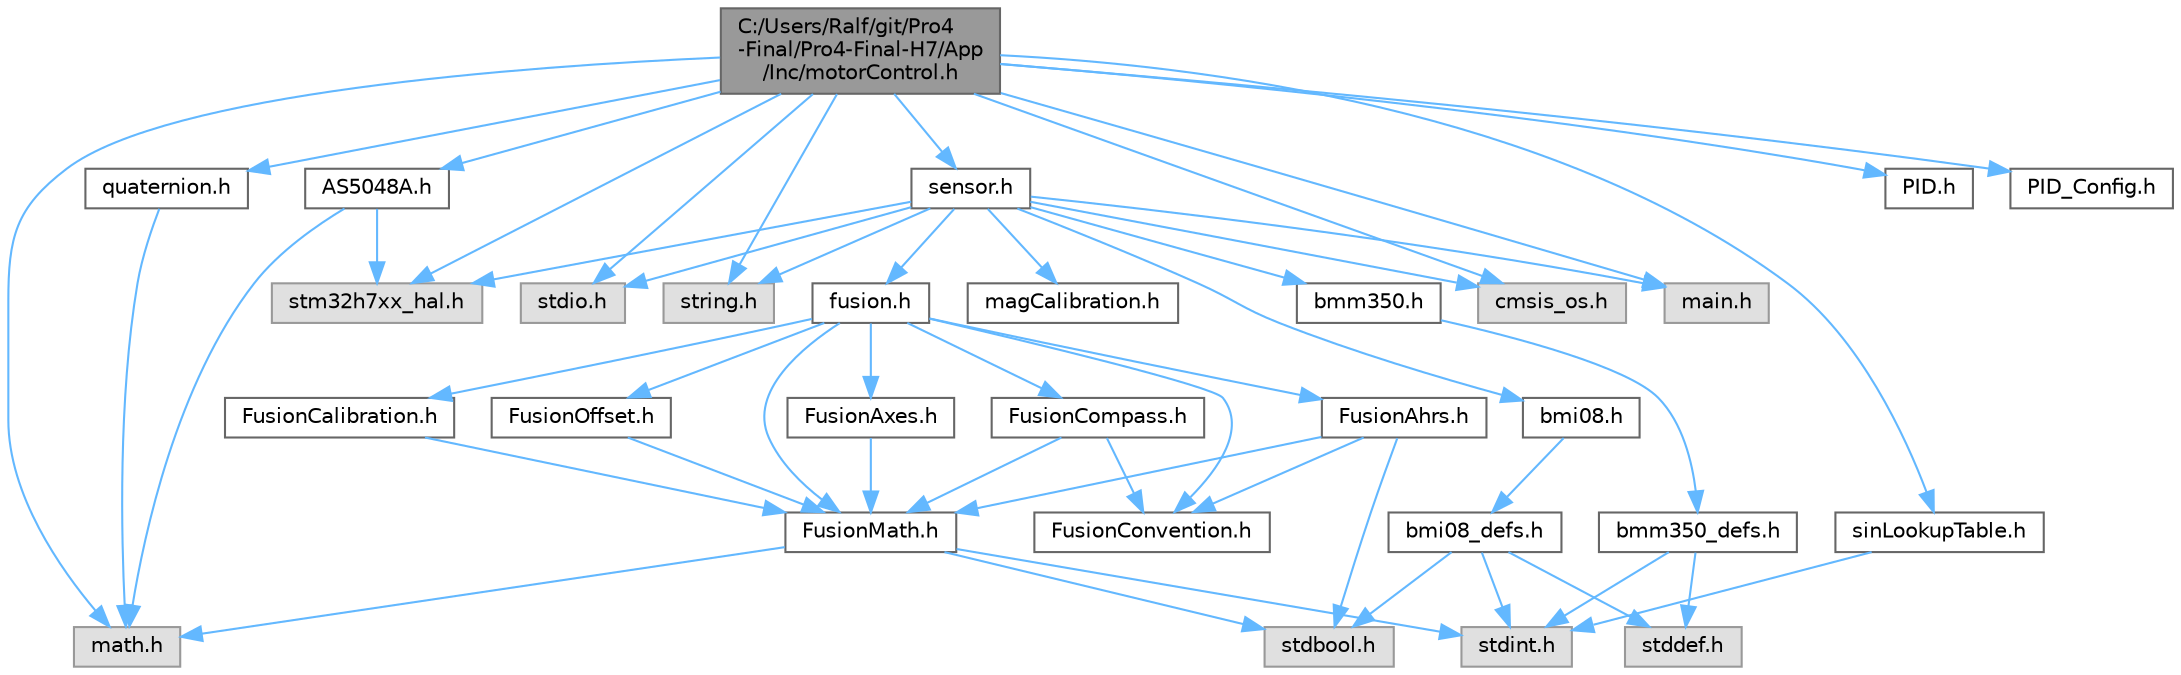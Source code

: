 digraph "C:/Users/Ralf/git/Pro4-Final/Pro4-Final-H7/App/Inc/motorControl.h"
{
 // LATEX_PDF_SIZE
  bgcolor="transparent";
  edge [fontname=Helvetica,fontsize=10,labelfontname=Helvetica,labelfontsize=10];
  node [fontname=Helvetica,fontsize=10,shape=box,height=0.2,width=0.4];
  Node1 [id="Node000001",label="C:/Users/Ralf/git/Pro4\l-Final/Pro4-Final-H7/App\l/Inc/motorControl.h",height=0.2,width=0.4,color="gray40", fillcolor="grey60", style="filled", fontcolor="black",tooltip=": Beschreibt die Schnittstellen der Motorsteuerung."];
  Node1 -> Node2 [id="edge1_Node000001_Node000002",color="steelblue1",style="solid",tooltip=" "];
  Node2 [id="Node000002",label="math.h",height=0.2,width=0.4,color="grey60", fillcolor="#E0E0E0", style="filled",tooltip=" "];
  Node1 -> Node3 [id="edge2_Node000001_Node000003",color="steelblue1",style="solid",tooltip=" "];
  Node3 [id="Node000003",label="stdio.h",height=0.2,width=0.4,color="grey60", fillcolor="#E0E0E0", style="filled",tooltip=" "];
  Node1 -> Node4 [id="edge3_Node000001_Node000004",color="steelblue1",style="solid",tooltip=" "];
  Node4 [id="Node000004",label="string.h",height=0.2,width=0.4,color="grey60", fillcolor="#E0E0E0", style="filled",tooltip=" "];
  Node1 -> Node5 [id="edge4_Node000001_Node000005",color="steelblue1",style="solid",tooltip=" "];
  Node5 [id="Node000005",label="AS5048A.h",height=0.2,width=0.4,color="grey40", fillcolor="white", style="filled",URL="$as5048a_8h.html",tooltip=": Header for as5048a.c file. This file contains the common defines of the application."];
  Node5 -> Node2 [id="edge5_Node000005_Node000002",color="steelblue1",style="solid",tooltip=" "];
  Node5 -> Node6 [id="edge6_Node000005_Node000006",color="steelblue1",style="solid",tooltip=" "];
  Node6 [id="Node000006",label="stm32h7xx_hal.h",height=0.2,width=0.4,color="grey60", fillcolor="#E0E0E0", style="filled",tooltip=" "];
  Node1 -> Node7 [id="edge7_Node000001_Node000007",color="steelblue1",style="solid",tooltip=" "];
  Node7 [id="Node000007",label="PID.h",height=0.2,width=0.4,color="grey40", fillcolor="white", style="filled",URL="$_p_i_d_8h_source.html",tooltip=" "];
  Node1 -> Node8 [id="edge8_Node000001_Node000008",color="steelblue1",style="solid",tooltip=" "];
  Node8 [id="Node000008",label="PID_Config.h",height=0.2,width=0.4,color="grey40", fillcolor="white", style="filled",URL="$_p_i_d___config_8h.html",tooltip=": Enthält alle PID-Parameter für die drei PID-Regler"];
  Node1 -> Node9 [id="edge9_Node000001_Node000009",color="steelblue1",style="solid",tooltip=" "];
  Node9 [id="Node000009",label="cmsis_os.h",height=0.2,width=0.4,color="grey60", fillcolor="#E0E0E0", style="filled",tooltip=" "];
  Node1 -> Node10 [id="edge10_Node000001_Node000010",color="steelblue1",style="solid",tooltip=" "];
  Node10 [id="Node000010",label="main.h",height=0.2,width=0.4,color="grey60", fillcolor="#E0E0E0", style="filled",tooltip=" "];
  Node1 -> Node11 [id="edge11_Node000001_Node000011",color="steelblue1",style="solid",tooltip=" "];
  Node11 [id="Node000011",label="quaternion.h",height=0.2,width=0.4,color="grey40", fillcolor="white", style="filled",URL="$quaternion_8h_source.html",tooltip=" "];
  Node11 -> Node2 [id="edge12_Node000011_Node000002",color="steelblue1",style="solid",tooltip=" "];
  Node1 -> Node12 [id="edge13_Node000001_Node000012",color="steelblue1",style="solid",tooltip=" "];
  Node12 [id="Node000012",label="sensor.h",height=0.2,width=0.4,color="grey40", fillcolor="white", style="filled",URL="$sensor_8h.html",tooltip=": Beschreibt die Schnittstellen zur Interaktion mit dem Madgwick-Filter."];
  Node12 -> Node6 [id="edge14_Node000012_Node000006",color="steelblue1",style="solid",tooltip=" "];
  Node12 -> Node10 [id="edge15_Node000012_Node000010",color="steelblue1",style="solid",tooltip=" "];
  Node12 -> Node13 [id="edge16_Node000012_Node000013",color="steelblue1",style="solid",tooltip=" "];
  Node13 [id="Node000013",label="fusion.h",height=0.2,width=0.4,color="grey40", fillcolor="white", style="filled",URL="$_fusion_8h.html",tooltip="Main header file for the Fusion library. This is the only file that needs to be included when using t..."];
  Node13 -> Node14 [id="edge17_Node000013_Node000014",color="steelblue1",style="solid",tooltip=" "];
  Node14 [id="Node000014",label="FusionAhrs.h",height=0.2,width=0.4,color="grey40", fillcolor="white", style="filled",URL="$_fusion_ahrs_8h.html",tooltip="AHRS algorithm to combine gyroscope, accelerometer, and magnetometer measurements into a single measu..."];
  Node14 -> Node15 [id="edge18_Node000014_Node000015",color="steelblue1",style="solid",tooltip=" "];
  Node15 [id="Node000015",label="FusionConvention.h",height=0.2,width=0.4,color="grey40", fillcolor="white", style="filled",URL="$_fusion_convention_8h.html",tooltip="Earth axes convention."];
  Node14 -> Node16 [id="edge19_Node000014_Node000016",color="steelblue1",style="solid",tooltip=" "];
  Node16 [id="Node000016",label="FusionMath.h",height=0.2,width=0.4,color="grey40", fillcolor="white", style="filled",URL="$_fusion_math_8h.html",tooltip="Math library."];
  Node16 -> Node2 [id="edge20_Node000016_Node000002",color="steelblue1",style="solid",tooltip=" "];
  Node16 -> Node17 [id="edge21_Node000016_Node000017",color="steelblue1",style="solid",tooltip=" "];
  Node17 [id="Node000017",label="stdbool.h",height=0.2,width=0.4,color="grey60", fillcolor="#E0E0E0", style="filled",tooltip=" "];
  Node16 -> Node18 [id="edge22_Node000016_Node000018",color="steelblue1",style="solid",tooltip=" "];
  Node18 [id="Node000018",label="stdint.h",height=0.2,width=0.4,color="grey60", fillcolor="#E0E0E0", style="filled",tooltip=" "];
  Node14 -> Node17 [id="edge23_Node000014_Node000017",color="steelblue1",style="solid",tooltip=" "];
  Node13 -> Node19 [id="edge24_Node000013_Node000019",color="steelblue1",style="solid",tooltip=" "];
  Node19 [id="Node000019",label="FusionAxes.h",height=0.2,width=0.4,color="grey40", fillcolor="white", style="filled",URL="$_fusion_axes_8h.html",tooltip="Swaps sensor axes for alignment with the body axes."];
  Node19 -> Node16 [id="edge25_Node000019_Node000016",color="steelblue1",style="solid",tooltip=" "];
  Node13 -> Node20 [id="edge26_Node000013_Node000020",color="steelblue1",style="solid",tooltip=" "];
  Node20 [id="Node000020",label="FusionCalibration.h",height=0.2,width=0.4,color="grey40", fillcolor="white", style="filled",URL="$_fusion_calibration_8h.html",tooltip="Gyroscope, accelerometer, and magnetometer calibration models."];
  Node20 -> Node16 [id="edge27_Node000020_Node000016",color="steelblue1",style="solid",tooltip=" "];
  Node13 -> Node21 [id="edge28_Node000013_Node000021",color="steelblue1",style="solid",tooltip=" "];
  Node21 [id="Node000021",label="FusionCompass.h",height=0.2,width=0.4,color="grey40", fillcolor="white", style="filled",URL="$_fusion_compass_8h.html",tooltip="Tilt-compensated compass to calculate the magnetic heading using accelerometer and magnetometer measu..."];
  Node21 -> Node15 [id="edge29_Node000021_Node000015",color="steelblue1",style="solid",tooltip=" "];
  Node21 -> Node16 [id="edge30_Node000021_Node000016",color="steelblue1",style="solid",tooltip=" "];
  Node13 -> Node15 [id="edge31_Node000013_Node000015",color="steelblue1",style="solid",tooltip=" "];
  Node13 -> Node16 [id="edge32_Node000013_Node000016",color="steelblue1",style="solid",tooltip=" "];
  Node13 -> Node22 [id="edge33_Node000013_Node000022",color="steelblue1",style="solid",tooltip=" "];
  Node22 [id="Node000022",label="FusionOffset.h",height=0.2,width=0.4,color="grey40", fillcolor="white", style="filled",URL="$_fusion_offset_8h.html",tooltip="Gyroscope offset correction algorithm for run-time calibration of the gyroscope offset."];
  Node22 -> Node16 [id="edge34_Node000022_Node000016",color="steelblue1",style="solid",tooltip=" "];
  Node12 -> Node23 [id="edge35_Node000012_Node000023",color="steelblue1",style="solid",tooltip=" "];
  Node23 [id="Node000023",label="bmm350.h",height=0.2,width=0.4,color="grey40", fillcolor="white", style="filled",URL="$bmm350_8h.html",tooltip=" "];
  Node23 -> Node24 [id="edge36_Node000023_Node000024",color="steelblue1",style="solid",tooltip=" "];
  Node24 [id="Node000024",label="bmm350_defs.h",height=0.2,width=0.4,color="grey40", fillcolor="white", style="filled",URL="$bmm350__defs_8h.html",tooltip=" "];
  Node24 -> Node18 [id="edge37_Node000024_Node000018",color="steelblue1",style="solid",tooltip=" "];
  Node24 -> Node25 [id="edge38_Node000024_Node000025",color="steelblue1",style="solid",tooltip=" "];
  Node25 [id="Node000025",label="stddef.h",height=0.2,width=0.4,color="grey60", fillcolor="#E0E0E0", style="filled",tooltip=" "];
  Node12 -> Node9 [id="edge39_Node000012_Node000009",color="steelblue1",style="solid",tooltip=" "];
  Node12 -> Node26 [id="edge40_Node000012_Node000026",color="steelblue1",style="solid",tooltip=" "];
  Node26 [id="Node000026",label="bmi08.h",height=0.2,width=0.4,color="grey40", fillcolor="white", style="filled",URL="$bmi08_8h.html",tooltip=" "];
  Node26 -> Node27 [id="edge41_Node000026_Node000027",color="steelblue1",style="solid",tooltip=" "];
  Node27 [id="Node000027",label="bmi08_defs.h",height=0.2,width=0.4,color="grey40", fillcolor="white", style="filled",URL="$bmi08__defs_8h.html",tooltip=" "];
  Node27 -> Node18 [id="edge42_Node000027_Node000018",color="steelblue1",style="solid",tooltip=" "];
  Node27 -> Node25 [id="edge43_Node000027_Node000025",color="steelblue1",style="solid",tooltip=" "];
  Node27 -> Node17 [id="edge44_Node000027_Node000017",color="steelblue1",style="solid",tooltip=" "];
  Node12 -> Node4 [id="edge45_Node000012_Node000004",color="steelblue1",style="solid",tooltip=" "];
  Node12 -> Node3 [id="edge46_Node000012_Node000003",color="steelblue1",style="solid",tooltip=" "];
  Node12 -> Node28 [id="edge47_Node000012_Node000028",color="steelblue1",style="solid",tooltip=" "];
  Node28 [id="Node000028",label="magCalibration.h",height=0.2,width=0.4,color="grey40", fillcolor="white", style="filled",URL="$mag_calibration_8h.html",tooltip=": Beinhaltetet die Offsets, welche per Python-Skript gewonnen werden."];
  Node1 -> Node29 [id="edge48_Node000001_Node000029",color="steelblue1",style="solid",tooltip=" "];
  Node29 [id="Node000029",label="sinLookupTable.h",height=0.2,width=0.4,color="grey40", fillcolor="white", style="filled",URL="$sin_lookup_table_8h.html",tooltip=": Beinhaltet die Sinus-LUT, welche mit einem Python-Skript erstellt wird."];
  Node29 -> Node18 [id="edge49_Node000029_Node000018",color="steelblue1",style="solid",tooltip=" "];
  Node1 -> Node6 [id="edge50_Node000001_Node000006",color="steelblue1",style="solid",tooltip=" "];
}
